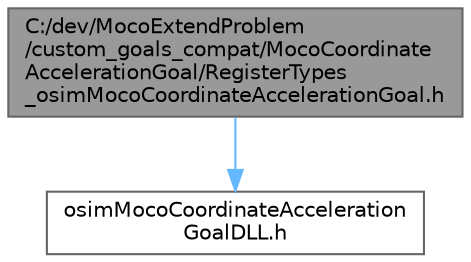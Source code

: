 digraph "C:/dev/MocoExtendProblem/custom_goals_compat/MocoCoordinateAccelerationGoal/RegisterTypes_osimMocoCoordinateAccelerationGoal.h"
{
 // LATEX_PDF_SIZE
  bgcolor="transparent";
  edge [fontname=Helvetica,fontsize=10,labelfontname=Helvetica,labelfontsize=10];
  node [fontname=Helvetica,fontsize=10,shape=box,height=0.2,width=0.4];
  Node1 [id="Node000001",label="C:/dev/MocoExtendProblem\l/custom_goals_compat/MocoCoordinate\lAccelerationGoal/RegisterTypes\l_osimMocoCoordinateAccelerationGoal.h",height=0.2,width=0.4,color="gray40", fillcolor="grey60", style="filled", fontcolor="black",tooltip=" "];
  Node1 -> Node2 [id="edge1_Node000001_Node000002",color="steelblue1",style="solid",tooltip=" "];
  Node2 [id="Node000002",label="osimMocoCoordinateAcceleration\lGoalDLL.h",height=0.2,width=0.4,color="grey40", fillcolor="white", style="filled",URL="$compat_2_moco_coordinate_acceleration_goal_2osim_moco_coordinate_acceleration_goal_d_l_l_8h.html",tooltip=" "];
}
